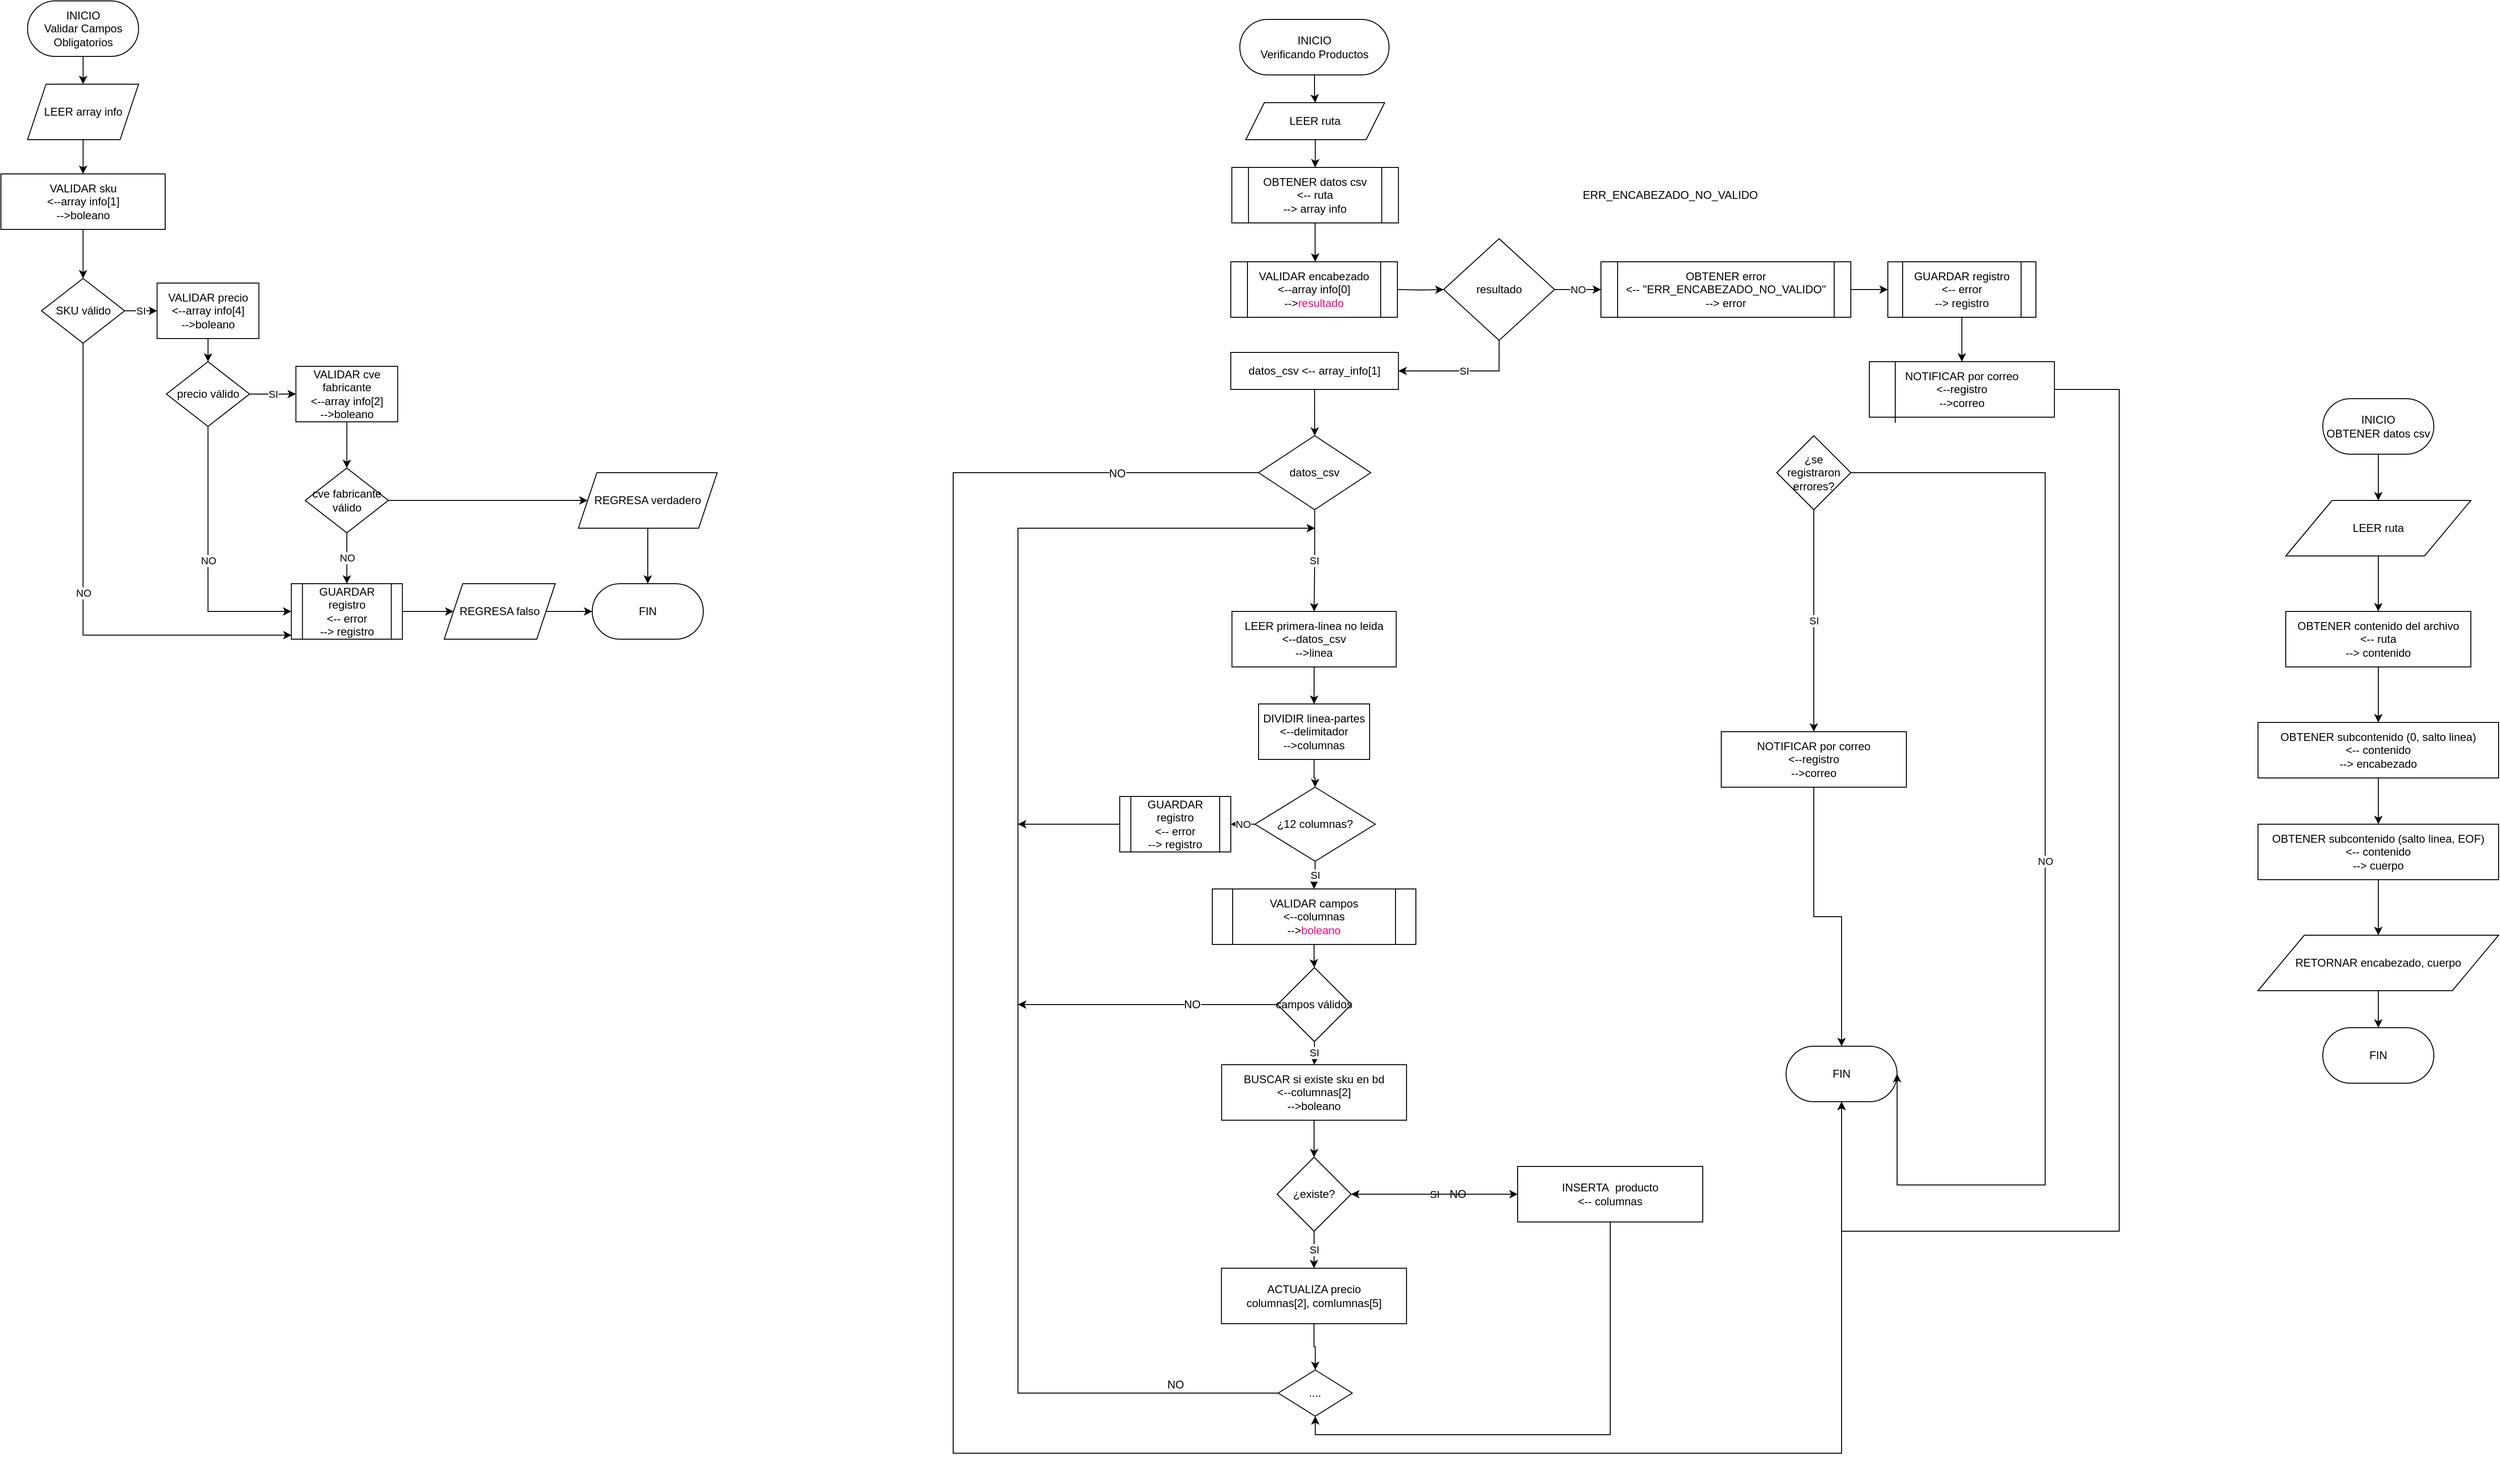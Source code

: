 <mxfile version="13.9.9" type="device"><diagram id="wq-LNz9LMEsoXXZL5C5H" name="Page-1"><mxGraphModel dx="3122" dy="3023" grid="1" gridSize="10" guides="1" tooltips="1" connect="1" arrows="1" fold="1" page="1" pageScale="1" pageWidth="850" pageHeight="1100" math="0" shadow="0"><root><mxCell id="0"/><mxCell id="1" parent="0"/><mxCell id="B69v4RJxtXjYAY9vQSKT-1" value="" style="edgeStyle=orthogonalEdgeStyle;rounded=0;orthogonalLoop=1;jettySize=auto;html=1;" parent="1" source="B69v4RJxtXjYAY9vQSKT-2" target="B69v4RJxtXjYAY9vQSKT-6" edge="1"><mxGeometry relative="1" as="geometry"/></mxCell><mxCell id="B69v4RJxtXjYAY9vQSKT-2" value="LEER primera-linea no leida&lt;br&gt;&amp;lt;--datos_csv&lt;br&gt;--&amp;gt;linea" style="rounded=0;whiteSpace=wrap;html=1;" parent="1" vertex="1"><mxGeometry x="301.25" y="-770" width="177.5" height="60" as="geometry"/></mxCell><mxCell id="B69v4RJxtXjYAY9vQSKT-3" value="" style="edgeStyle=orthogonalEdgeStyle;rounded=0;orthogonalLoop=1;jettySize=auto;html=1;" parent="1" source="B69v4RJxtXjYAY9vQSKT-4" target="B69v4RJxtXjYAY9vQSKT-19" edge="1"><mxGeometry relative="1" as="geometry"/></mxCell><mxCell id="B69v4RJxtXjYAY9vQSKT-4" value="BUSCAR si existe sku en bd&lt;br&gt;&amp;lt;--columnas[2]&lt;br&gt;--&amp;gt;boleano" style="rounded=0;whiteSpace=wrap;html=1;" parent="1" vertex="1"><mxGeometry x="290.13" y="-280" width="199.75" height="60" as="geometry"/></mxCell><mxCell id="B69v4RJxtXjYAY9vQSKT-5" value="" style="edgeStyle=orthogonalEdgeStyle;rounded=0;orthogonalLoop=1;jettySize=auto;html=1;" parent="1" source="B69v4RJxtXjYAY9vQSKT-6" target="B69v4RJxtXjYAY9vQSKT-9" edge="1"><mxGeometry relative="1" as="geometry"/></mxCell><mxCell id="B69v4RJxtXjYAY9vQSKT-6" value="DIVIDIR linea-partes&lt;br&gt;&amp;lt;--delimitador&lt;br&gt;--&amp;gt;columnas" style="rounded=0;whiteSpace=wrap;html=1;" parent="1" vertex="1"><mxGeometry x="330" y="-670" width="120" height="60" as="geometry"/></mxCell><mxCell id="B69v4RJxtXjYAY9vQSKT-7" value="NO" style="edgeStyle=orthogonalEdgeStyle;rounded=0;orthogonalLoop=1;jettySize=auto;html=1;" parent="1" source="B69v4RJxtXjYAY9vQSKT-9" target="B69v4RJxtXjYAY9vQSKT-15" edge="1"><mxGeometry relative="1" as="geometry"/></mxCell><mxCell id="B69v4RJxtXjYAY9vQSKT-8" value="SI" style="edgeStyle=orthogonalEdgeStyle;rounded=0;orthogonalLoop=1;jettySize=auto;html=1;" parent="1" source="B69v4RJxtXjYAY9vQSKT-9" target="B69v4RJxtXjYAY9vQSKT-56" edge="1"><mxGeometry relative="1" as="geometry"/></mxCell><mxCell id="B69v4RJxtXjYAY9vQSKT-9" value="&lt;div&gt;¿12 columnas?&lt;br&gt;&lt;/div&gt;" style="rhombus;whiteSpace=wrap;html=1;" parent="1" vertex="1"><mxGeometry x="326.13" y="-580" width="130" height="80" as="geometry"/></mxCell><mxCell id="B69v4RJxtXjYAY9vQSKT-10" value="FIN" style="rounded=1;whiteSpace=wrap;html=1;arcSize=50;" parent="1" vertex="1"><mxGeometry x="900" y="-300" width="120" height="60" as="geometry"/></mxCell><mxCell id="2RbPRnHCHs36aSr09o_B-2" style="edgeStyle=orthogonalEdgeStyle;rounded=0;orthogonalLoop=1;jettySize=auto;html=1;" edge="1" parent="1" source="B69v4RJxtXjYAY9vQSKT-12" target="2RbPRnHCHs36aSr09o_B-1"><mxGeometry relative="1" as="geometry"/></mxCell><mxCell id="B69v4RJxtXjYAY9vQSKT-12" value="&lt;div&gt;INICIO&lt;/div&gt;&lt;div&gt;Verificando Productos&lt;br&gt;&lt;/div&gt;" style="rounded=1;whiteSpace=wrap;html=1;arcSize=50;" parent="1" vertex="1"><mxGeometry x="309.75" y="-1410" width="161.25" height="60" as="geometry"/></mxCell><mxCell id="B69v4RJxtXjYAY9vQSKT-13" value="" style="edgeStyle=orthogonalEdgeStyle;rounded=0;orthogonalLoop=1;jettySize=auto;html=1;" parent="1" source="B69v4RJxtXjYAY9vQSKT-14" edge="1"><mxGeometry relative="1" as="geometry"><mxPoint x="391.2" y="-1148" as="targetPoint"/></mxGeometry></mxCell><mxCell id="B69v4RJxtXjYAY9vQSKT-14" value="&lt;div&gt;OBTENER datos csv &lt;br&gt;&lt;/div&gt;&lt;div&gt;&amp;lt;-- ruta&lt;/div&gt;&lt;div&gt;--&amp;gt; array info&lt;br&gt;&lt;/div&gt;" style="shape=process;whiteSpace=wrap;html=1;backgroundOutline=1;" parent="1" vertex="1"><mxGeometry x="301.13" y="-1250" width="180" height="60" as="geometry"/></mxCell><mxCell id="2RbPRnHCHs36aSr09o_B-27" style="edgeStyle=orthogonalEdgeStyle;rounded=0;orthogonalLoop=1;jettySize=auto;html=1;fontSize=12;" edge="1" parent="1" source="B69v4RJxtXjYAY9vQSKT-15"><mxGeometry relative="1" as="geometry"><mxPoint x="70" y="-540" as="targetPoint"/></mxGeometry></mxCell><mxCell id="B69v4RJxtXjYAY9vQSKT-15" value="&lt;div&gt;GUARDAR registro &lt;br&gt;&lt;/div&gt;&lt;div&gt;&amp;lt;-- error&lt;/div&gt;&lt;div&gt;--&amp;gt; registro&lt;/div&gt;" style="shape=process;whiteSpace=wrap;html=1;backgroundOutline=1;" parent="1" vertex="1"><mxGeometry x="180" y="-570" width="120" height="60" as="geometry"/></mxCell><mxCell id="B69v4RJxtXjYAY9vQSKT-17" value="SI" style="edgeStyle=orthogonalEdgeStyle;rounded=0;orthogonalLoop=1;jettySize=auto;html=1;" parent="1" source="B69v4RJxtXjYAY9vQSKT-19" target="B69v4RJxtXjYAY9vQSKT-21" edge="1"><mxGeometry relative="1" as="geometry"/></mxCell><mxCell id="B69v4RJxtXjYAY9vQSKT-18" value="SI" style="edgeStyle=orthogonalEdgeStyle;rounded=0;orthogonalLoop=1;jettySize=auto;html=1;" parent="1" source="B69v4RJxtXjYAY9vQSKT-19" target="B69v4RJxtXjYAY9vQSKT-23" edge="1"><mxGeometry relative="1" as="geometry"><Array as="points"><mxPoint x="520" y="-140"/><mxPoint x="520" y="-140"/></Array></mxGeometry></mxCell><mxCell id="B69v4RJxtXjYAY9vQSKT-19" value="&lt;div&gt;¿existe?&lt;br&gt;&lt;/div&gt;" style="rhombus;whiteSpace=wrap;html=1;" parent="1" vertex="1"><mxGeometry x="350" y="-180" width="80" height="80" as="geometry"/></mxCell><mxCell id="2RbPRnHCHs36aSr09o_B-34" style="edgeStyle=orthogonalEdgeStyle;rounded=0;orthogonalLoop=1;jettySize=auto;html=1;fontSize=12;" edge="1" parent="1" source="B69v4RJxtXjYAY9vQSKT-21" target="2RbPRnHCHs36aSr09o_B-24"><mxGeometry relative="1" as="geometry"/></mxCell><mxCell id="B69v4RJxtXjYAY9vQSKT-21" value="&lt;div&gt;ACTUALIZA precio&lt;/div&gt;&lt;div&gt;columnas[2], comlumnas[5]&lt;/div&gt;" style="shape=parallelogram;perimeter=parallelogramPerimeter;whiteSpace=wrap;html=1;fixedSize=1;size=-9.88;" parent="1" vertex="1"><mxGeometry x="289.88" y="-60" width="200" height="60" as="geometry"/></mxCell><mxCell id="2RbPRnHCHs36aSr09o_B-33" style="edgeStyle=orthogonalEdgeStyle;rounded=0;orthogonalLoop=1;jettySize=auto;html=1;entryX=0.5;entryY=1;entryDx=0;entryDy=0;fontSize=12;" edge="1" parent="1" source="B69v4RJxtXjYAY9vQSKT-23" target="2RbPRnHCHs36aSr09o_B-24"><mxGeometry relative="1" as="geometry"><Array as="points"><mxPoint x="710" y="120"/><mxPoint x="391" y="120"/></Array></mxGeometry></mxCell><mxCell id="B69v4RJxtXjYAY9vQSKT-23" value="INSERTA&amp;nbsp; producto&lt;div&gt;&amp;lt;-- columnas&lt;/div&gt;" style="shape=parallelogram;perimeter=parallelogramPerimeter;whiteSpace=wrap;html=1;fixedSize=1;size=-9.88;" parent="1" vertex="1"><mxGeometry x="610" y="-170" width="200" height="60" as="geometry"/></mxCell><mxCell id="B69v4RJxtXjYAY9vQSKT-24" style="edgeStyle=orthogonalEdgeStyle;rounded=0;orthogonalLoop=1;jettySize=auto;html=1;" parent="1" source="B69v4RJxtXjYAY9vQSKT-25" target="B69v4RJxtXjYAY9vQSKT-10" edge="1"><mxGeometry relative="1" as="geometry"/></mxCell><mxCell id="B69v4RJxtXjYAY9vQSKT-25" value="&lt;div&gt;NOTIFICAR por correo&lt;/div&gt;&lt;div&gt;&amp;lt;--registro&lt;/div&gt;&lt;div&gt;--&amp;gt;correo&lt;br&gt;&lt;/div&gt;" style="shape=parallelogram;perimeter=parallelogramPerimeter;whiteSpace=wrap;html=1;fixedSize=1;size=-20;" parent="1" vertex="1"><mxGeometry x="830" y="-640" width="200" height="60" as="geometry"/></mxCell><mxCell id="B69v4RJxtXjYAY9vQSKT-26" value="SI" style="edgeStyle=orthogonalEdgeStyle;rounded=0;orthogonalLoop=1;jettySize=auto;html=1;" parent="1" source="B69v4RJxtXjYAY9vQSKT-28" target="B69v4RJxtXjYAY9vQSKT-25" edge="1"><mxGeometry relative="1" as="geometry"/></mxCell><mxCell id="B69v4RJxtXjYAY9vQSKT-27" value="NO" style="edgeStyle=orthogonalEdgeStyle;rounded=0;orthogonalLoop=1;jettySize=auto;html=1;entryX=1;entryY=0.5;entryDx=0;entryDy=0;" parent="1" source="B69v4RJxtXjYAY9vQSKT-28" target="B69v4RJxtXjYAY9vQSKT-10" edge="1"><mxGeometry relative="1" as="geometry"><mxPoint x="1180" y="-144" as="targetPoint"/><Array as="points"><mxPoint x="1180" y="-920"/><mxPoint x="1180" y="-150"/></Array></mxGeometry></mxCell><mxCell id="B69v4RJxtXjYAY9vQSKT-28" value="&lt;div&gt;¿se registraron errores?&lt;br&gt;&lt;/div&gt;" style="rhombus;whiteSpace=wrap;html=1;" parent="1" vertex="1"><mxGeometry x="890" y="-960" width="80" height="80" as="geometry"/></mxCell><mxCell id="B69v4RJxtXjYAY9vQSKT-29" value="" style="edgeStyle=orthogonalEdgeStyle;rounded=0;orthogonalLoop=1;jettySize=auto;html=1;" parent="1" source="B69v4RJxtXjYAY9vQSKT-30" target="B69v4RJxtXjYAY9vQSKT-32" edge="1"><mxGeometry relative="1" as="geometry"/></mxCell><mxCell id="B69v4RJxtXjYAY9vQSKT-30" value="&lt;div&gt;INICIO&lt;/div&gt;OBTENER datos csv" style="rounded=1;whiteSpace=wrap;html=1;arcSize=50;" parent="1" vertex="1"><mxGeometry x="1480" y="-1000" width="120" height="60" as="geometry"/></mxCell><mxCell id="B69v4RJxtXjYAY9vQSKT-31" value="" style="edgeStyle=orthogonalEdgeStyle;rounded=0;orthogonalLoop=1;jettySize=auto;html=1;" parent="1" source="B69v4RJxtXjYAY9vQSKT-32" target="B69v4RJxtXjYAY9vQSKT-34" edge="1"><mxGeometry relative="1" as="geometry"/></mxCell><mxCell id="B69v4RJxtXjYAY9vQSKT-32" value="LEER ruta" style="shape=parallelogram;perimeter=parallelogramPerimeter;whiteSpace=wrap;html=1;fixedSize=1;size=50;" parent="1" vertex="1"><mxGeometry x="1440" y="-890" width="200" height="60" as="geometry"/></mxCell><mxCell id="B69v4RJxtXjYAY9vQSKT-33" value="" style="edgeStyle=orthogonalEdgeStyle;rounded=0;orthogonalLoop=1;jettySize=auto;html=1;" parent="1" source="B69v4RJxtXjYAY9vQSKT-34" target="B69v4RJxtXjYAY9vQSKT-36" edge="1"><mxGeometry relative="1" as="geometry"/></mxCell><mxCell id="B69v4RJxtXjYAY9vQSKT-34" value="&lt;div&gt;OBTENER contenido del archivo&lt;/div&gt;&lt;div&gt;&amp;lt;-- ruta&lt;/div&gt;&lt;div&gt;--&amp;gt; contenido&lt;br&gt;&lt;/div&gt;" style="shape=parallelogram;perimeter=parallelogramPerimeter;whiteSpace=wrap;html=1;fixedSize=1;size=-15;" parent="1" vertex="1"><mxGeometry x="1440" y="-770" width="200" height="60" as="geometry"/></mxCell><mxCell id="B69v4RJxtXjYAY9vQSKT-35" value="" style="edgeStyle=orthogonalEdgeStyle;rounded=0;orthogonalLoop=1;jettySize=auto;html=1;" parent="1" source="B69v4RJxtXjYAY9vQSKT-36" target="B69v4RJxtXjYAY9vQSKT-38" edge="1"><mxGeometry relative="1" as="geometry"/></mxCell><mxCell id="B69v4RJxtXjYAY9vQSKT-36" value="&lt;div&gt;OBTENER subcontenido (0, salto linea)&lt;br&gt;&lt;/div&gt;&lt;div&gt;&amp;lt;-- contenido&lt;/div&gt;&lt;div&gt;--&amp;gt; encabezado&lt;/div&gt;" style="shape=parallelogram;perimeter=parallelogramPerimeter;whiteSpace=wrap;html=1;fixedSize=1;size=-15;" parent="1" vertex="1"><mxGeometry x="1410" y="-650" width="260" height="60" as="geometry"/></mxCell><mxCell id="B69v4RJxtXjYAY9vQSKT-37" value="" style="edgeStyle=orthogonalEdgeStyle;rounded=0;orthogonalLoop=1;jettySize=auto;html=1;" parent="1" source="B69v4RJxtXjYAY9vQSKT-38" target="B69v4RJxtXjYAY9vQSKT-40" edge="1"><mxGeometry relative="1" as="geometry"/></mxCell><mxCell id="B69v4RJxtXjYAY9vQSKT-38" value="&lt;div&gt;OBTENER subcontenido (salto linea, EOF)&lt;br&gt;&lt;/div&gt;&lt;div&gt;&amp;lt;-- contenido&lt;/div&gt;&lt;div&gt;--&amp;gt; cuerpo&lt;br&gt;&lt;/div&gt;" style="shape=parallelogram;perimeter=parallelogramPerimeter;whiteSpace=wrap;html=1;fixedSize=1;size=-15;" parent="1" vertex="1"><mxGeometry x="1410" y="-540" width="260" height="60" as="geometry"/></mxCell><mxCell id="B69v4RJxtXjYAY9vQSKT-39" value="" style="edgeStyle=orthogonalEdgeStyle;rounded=0;orthogonalLoop=1;jettySize=auto;html=1;" parent="1" source="B69v4RJxtXjYAY9vQSKT-40" target="B69v4RJxtXjYAY9vQSKT-41" edge="1"><mxGeometry relative="1" as="geometry"/></mxCell><mxCell id="B69v4RJxtXjYAY9vQSKT-40" value="RETORNAR encabezado, cuerpo" style="shape=parallelogram;perimeter=parallelogramPerimeter;whiteSpace=wrap;html=1;fixedSize=1;size=50;" parent="1" vertex="1"><mxGeometry x="1410" y="-420" width="260" height="60" as="geometry"/></mxCell><mxCell id="B69v4RJxtXjYAY9vQSKT-41" value="FIN" style="rounded=1;whiteSpace=wrap;html=1;arcSize=50;" parent="1" vertex="1"><mxGeometry x="1480" y="-320" width="120" height="60" as="geometry"/></mxCell><mxCell id="B69v4RJxtXjYAY9vQSKT-42" value="SI" style="edgeStyle=orthogonalEdgeStyle;rounded=0;orthogonalLoop=1;jettySize=auto;html=1;" parent="1" source="B69v4RJxtXjYAY9vQSKT-44" target="B69v4RJxtXjYAY9vQSKT-2" edge="1"><mxGeometry relative="1" as="geometry"/></mxCell><mxCell id="2RbPRnHCHs36aSr09o_B-21" style="edgeStyle=orthogonalEdgeStyle;rounded=0;orthogonalLoop=1;jettySize=auto;html=1;fontSize=12;" edge="1" parent="1" source="B69v4RJxtXjYAY9vQSKT-44" target="B69v4RJxtXjYAY9vQSKT-10"><mxGeometry relative="1" as="geometry"><mxPoint x="-60" y="80" as="targetPoint"/><Array as="points"><mxPoint y="-920"/><mxPoint y="140"/><mxPoint x="960" y="140"/></Array></mxGeometry></mxCell><mxCell id="2RbPRnHCHs36aSr09o_B-22" value="NO" style="edgeLabel;html=1;align=center;verticalAlign=middle;resizable=0;points=[];fontSize=12;" vertex="1" connectable="0" parent="2RbPRnHCHs36aSr09o_B-21"><mxGeometry x="-0.888" y="1" relative="1" as="geometry"><mxPoint as="offset"/></mxGeometry></mxCell><mxCell id="B69v4RJxtXjYAY9vQSKT-44" value="&lt;div&gt;datos_csv&lt;/div&gt;" style="rhombus;whiteSpace=wrap;html=1;direction=south;" parent="1" vertex="1"><mxGeometry x="330" y="-960" width="121.25" height="80" as="geometry"/></mxCell><mxCell id="B69v4RJxtXjYAY9vQSKT-45" style="edgeStyle=orthogonalEdgeStyle;rounded=0;orthogonalLoop=1;jettySize=auto;html=1;" parent="1" target="B69v4RJxtXjYAY9vQSKT-49" edge="1"><mxGeometry relative="1" as="geometry"><mxPoint x="479.88" y="-1118" as="sourcePoint"/></mxGeometry></mxCell><mxCell id="B69v4RJxtXjYAY9vQSKT-47" value="NO" style="edgeStyle=orthogonalEdgeStyle;rounded=0;orthogonalLoop=1;jettySize=auto;html=1;" parent="1" source="B69v4RJxtXjYAY9vQSKT-49" target="2RbPRnHCHs36aSr09o_B-10" edge="1"><mxGeometry relative="1" as="geometry"><mxPoint x="710" y="-1118" as="targetPoint"/></mxGeometry></mxCell><mxCell id="B69v4RJxtXjYAY9vQSKT-48" value="SI" style="edgeStyle=orthogonalEdgeStyle;rounded=0;orthogonalLoop=1;jettySize=auto;html=1;exitX=0.5;exitY=1;exitDx=0;exitDy=0;entryX=1;entryY=0.5;entryDx=0;entryDy=0;" parent="1" source="B69v4RJxtXjYAY9vQSKT-49" target="2RbPRnHCHs36aSr09o_B-18" edge="1"><mxGeometry relative="1" as="geometry"><Array as="points"><mxPoint x="590" y="-1030"/></Array><mxPoint x="371" y="-1040" as="targetPoint"/></mxGeometry></mxCell><mxCell id="B69v4RJxtXjYAY9vQSKT-49" value="&lt;div&gt;resultado&lt;/div&gt;" style="rhombus;whiteSpace=wrap;html=1;" parent="1" vertex="1"><mxGeometry x="530" y="-1173" width="119.87" height="110" as="geometry"/></mxCell><mxCell id="2RbPRnHCHs36aSr09o_B-14" style="edgeStyle=orthogonalEdgeStyle;rounded=0;orthogonalLoop=1;jettySize=auto;html=1;fontSize=12;" edge="1" parent="1" source="B69v4RJxtXjYAY9vQSKT-51" target="2RbPRnHCHs36aSr09o_B-13"><mxGeometry relative="1" as="geometry"/></mxCell><mxCell id="B69v4RJxtXjYAY9vQSKT-51" value="&lt;div&gt;GUARDAR registro &lt;br&gt;&lt;/div&gt;&lt;div&gt;&amp;lt;-- error&lt;/div&gt;&lt;div&gt;--&amp;gt; registro&lt;/div&gt;" style="shape=process;whiteSpace=wrap;html=1;backgroundOutline=1;" parent="1" vertex="1"><mxGeometry x="1010" y="-1148" width="160" height="60" as="geometry"/></mxCell><mxCell id="B69v4RJxtXjYAY9vQSKT-52" value="SI" style="edgeStyle=orthogonalEdgeStyle;rounded=0;orthogonalLoop=1;jettySize=auto;html=1;" parent="1" source="B69v4RJxtXjYAY9vQSKT-54" target="B69v4RJxtXjYAY9vQSKT-4" edge="1"><mxGeometry relative="1" as="geometry"/></mxCell><mxCell id="2RbPRnHCHs36aSr09o_B-28" style="edgeStyle=orthogonalEdgeStyle;rounded=0;orthogonalLoop=1;jettySize=auto;html=1;fontSize=12;" edge="1" parent="1" source="B69v4RJxtXjYAY9vQSKT-54"><mxGeometry relative="1" as="geometry"><mxPoint x="70" y="-345" as="targetPoint"/></mxGeometry></mxCell><mxCell id="2RbPRnHCHs36aSr09o_B-29" value="NO" style="edgeLabel;html=1;align=center;verticalAlign=middle;resizable=0;points=[];fontSize=12;" vertex="1" connectable="0" parent="2RbPRnHCHs36aSr09o_B-28"><mxGeometry x="-0.341" relative="1" as="geometry"><mxPoint as="offset"/></mxGeometry></mxCell><mxCell id="B69v4RJxtXjYAY9vQSKT-54" value="campos&amp;nbsp;&lt;span&gt;válidos&lt;/span&gt;" style="rhombus;whiteSpace=wrap;html=1;" parent="1" vertex="1"><mxGeometry x="350.38" y="-385" width="80" height="80" as="geometry"/></mxCell><mxCell id="B69v4RJxtXjYAY9vQSKT-55" value="" style="edgeStyle=orthogonalEdgeStyle;rounded=0;orthogonalLoop=1;jettySize=auto;html=1;" parent="1" source="B69v4RJxtXjYAY9vQSKT-56" target="B69v4RJxtXjYAY9vQSKT-54" edge="1"><mxGeometry relative="1" as="geometry"/></mxCell><mxCell id="B69v4RJxtXjYAY9vQSKT-56" value="VALIDAR campos&lt;br&gt;&amp;lt;--columnas&lt;br&gt;--&amp;gt;&lt;font color=&quot;#ff0080&quot;&gt;boleano&lt;/font&gt;" style="shape=process;whiteSpace=wrap;html=1;backgroundOutline=1;" parent="1" vertex="1"><mxGeometry x="280" y="-470" width="220" height="60" as="geometry"/></mxCell><mxCell id="B69v4RJxtXjYAY9vQSKT-57" value="" style="edgeStyle=orthogonalEdgeStyle;rounded=0;orthogonalLoop=1;jettySize=auto;html=1;" parent="1" source="B69v4RJxtXjYAY9vQSKT-58" target="B69v4RJxtXjYAY9vQSKT-75" edge="1"><mxGeometry relative="1" as="geometry"/></mxCell><mxCell id="B69v4RJxtXjYAY9vQSKT-58" value="VALIDAR precio&lt;br&gt;&amp;lt;--array info[4]&lt;br&gt;--&amp;gt;boleano" style="rounded=0;whiteSpace=wrap;html=1;" parent="1" vertex="1"><mxGeometry x="-860.25" y="-1125" width="110" height="60" as="geometry"/></mxCell><mxCell id="B69v4RJxtXjYAY9vQSKT-59" value="" style="edgeStyle=orthogonalEdgeStyle;rounded=0;orthogonalLoop=1;jettySize=auto;html=1;" parent="1" source="B69v4RJxtXjYAY9vQSKT-60" target="B69v4RJxtXjYAY9vQSKT-66" edge="1"><mxGeometry relative="1" as="geometry"/></mxCell><mxCell id="B69v4RJxtXjYAY9vQSKT-60" value="VALIDAR sku&lt;br&gt;&amp;lt;--array info[1]&lt;br&gt;--&amp;gt;boleano" style="rounded=0;whiteSpace=wrap;html=1;" parent="1" vertex="1"><mxGeometry x="-1029" y="-1243" width="177.5" height="60" as="geometry"/></mxCell><mxCell id="B69v4RJxtXjYAY9vQSKT-61" value="" style="edgeStyle=orthogonalEdgeStyle;rounded=0;orthogonalLoop=1;jettySize=auto;html=1;" parent="1" source="B69v4RJxtXjYAY9vQSKT-62" target="B69v4RJxtXjYAY9vQSKT-68" edge="1"><mxGeometry relative="1" as="geometry"/></mxCell><mxCell id="B69v4RJxtXjYAY9vQSKT-62" value="&lt;div&gt;INICIO&lt;/div&gt;&lt;div&gt;Validar Campos Obligatorios&lt;br&gt;&lt;/div&gt;" style="rounded=1;whiteSpace=wrap;html=1;arcSize=50;" parent="1" vertex="1"><mxGeometry x="-1000.25" y="-1430" width="120" height="60" as="geometry"/></mxCell><mxCell id="B69v4RJxtXjYAY9vQSKT-63" value="FIN" style="rounded=1;whiteSpace=wrap;html=1;arcSize=50;" parent="1" vertex="1"><mxGeometry x="-390" y="-800" width="120" height="60" as="geometry"/></mxCell><mxCell id="B69v4RJxtXjYAY9vQSKT-64" value="NO" style="edgeStyle=orthogonalEdgeStyle;rounded=0;orthogonalLoop=1;jettySize=auto;html=1;entryX=0.002;entryY=0.927;entryDx=0;entryDy=0;entryPerimeter=0;" parent="1" source="B69v4RJxtXjYAY9vQSKT-66" target="B69v4RJxtXjYAY9vQSKT-82" edge="1"><mxGeometry relative="1" as="geometry"><Array as="points"><mxPoint x="-940" y="-744"/></Array></mxGeometry></mxCell><mxCell id="B69v4RJxtXjYAY9vQSKT-65" value="SI" style="edgeStyle=orthogonalEdgeStyle;rounded=0;orthogonalLoop=1;jettySize=auto;html=1;" parent="1" source="B69v4RJxtXjYAY9vQSKT-66" target="B69v4RJxtXjYAY9vQSKT-58" edge="1"><mxGeometry relative="1" as="geometry"/></mxCell><mxCell id="B69v4RJxtXjYAY9vQSKT-66" value="SKU válido" style="rhombus;whiteSpace=wrap;html=1;" parent="1" vertex="1"><mxGeometry x="-985.18" y="-1130" width="89.87" height="70" as="geometry"/></mxCell><mxCell id="B69v4RJxtXjYAY9vQSKT-67" value="" style="edgeStyle=orthogonalEdgeStyle;rounded=0;orthogonalLoop=1;jettySize=auto;html=1;" parent="1" source="B69v4RJxtXjYAY9vQSKT-68" target="B69v4RJxtXjYAY9vQSKT-60" edge="1"><mxGeometry relative="1" as="geometry"/></mxCell><mxCell id="B69v4RJxtXjYAY9vQSKT-68" value="LEER array info" style="shape=parallelogram;perimeter=parallelogramPerimeter;whiteSpace=wrap;html=1;fixedSize=1;" parent="1" vertex="1"><mxGeometry x="-1000.25" y="-1340" width="120" height="60" as="geometry"/></mxCell><mxCell id="B69v4RJxtXjYAY9vQSKT-69" value="" style="edgeStyle=orthogonalEdgeStyle;rounded=0;orthogonalLoop=1;jettySize=auto;html=1;" parent="1" source="B69v4RJxtXjYAY9vQSKT-70" target="B69v4RJxtXjYAY9vQSKT-63" edge="1"><mxGeometry relative="1" as="geometry"/></mxCell><mxCell id="B69v4RJxtXjYAY9vQSKT-70" value="REGRESA falso" style="shape=parallelogram;perimeter=parallelogramPerimeter;whiteSpace=wrap;html=1;fixedSize=1;" parent="1" vertex="1"><mxGeometry x="-550" y="-800" width="120" height="60" as="geometry"/></mxCell><mxCell id="B69v4RJxtXjYAY9vQSKT-71" value="" style="edgeStyle=orthogonalEdgeStyle;rounded=0;orthogonalLoop=1;jettySize=auto;html=1;" parent="1" source="B69v4RJxtXjYAY9vQSKT-72" target="B69v4RJxtXjYAY9vQSKT-63" edge="1"><mxGeometry relative="1" as="geometry"/></mxCell><mxCell id="B69v4RJxtXjYAY9vQSKT-72" value="REGRESA verdadero" style="shape=parallelogram;perimeter=parallelogramPerimeter;whiteSpace=wrap;html=1;fixedSize=1;" parent="1" vertex="1"><mxGeometry x="-405" y="-920" width="150" height="60" as="geometry"/></mxCell><mxCell id="B69v4RJxtXjYAY9vQSKT-73" value="SI" style="edgeStyle=orthogonalEdgeStyle;rounded=0;orthogonalLoop=1;jettySize=auto;html=1;" parent="1" source="B69v4RJxtXjYAY9vQSKT-75" target="B69v4RJxtXjYAY9vQSKT-77" edge="1"><mxGeometry relative="1" as="geometry"/></mxCell><mxCell id="B69v4RJxtXjYAY9vQSKT-74" value="NO" style="edgeStyle=orthogonalEdgeStyle;rounded=0;orthogonalLoop=1;jettySize=auto;html=1;entryX=0;entryY=0.5;entryDx=0;entryDy=0;" parent="1" source="B69v4RJxtXjYAY9vQSKT-75" target="B69v4RJxtXjYAY9vQSKT-82" edge="1"><mxGeometry relative="1" as="geometry"><Array as="points"><mxPoint x="-805" y="-770"/></Array></mxGeometry></mxCell><mxCell id="B69v4RJxtXjYAY9vQSKT-75" value="precio válido" style="rhombus;whiteSpace=wrap;html=1;" parent="1" vertex="1"><mxGeometry x="-850.19" y="-1040" width="89.87" height="70" as="geometry"/></mxCell><mxCell id="B69v4RJxtXjYAY9vQSKT-76" value="" style="edgeStyle=orthogonalEdgeStyle;rounded=0;orthogonalLoop=1;jettySize=auto;html=1;" parent="1" source="B69v4RJxtXjYAY9vQSKT-77" target="B69v4RJxtXjYAY9vQSKT-80" edge="1"><mxGeometry relative="1" as="geometry"/></mxCell><mxCell id="B69v4RJxtXjYAY9vQSKT-77" value="VALIDAR cve fabricante&lt;br&gt;&amp;lt;--array info[2]&lt;br&gt;--&amp;gt;boleano" style="rounded=0;whiteSpace=wrap;html=1;" parent="1" vertex="1"><mxGeometry x="-710.25" y="-1035" width="110" height="60" as="geometry"/></mxCell><mxCell id="B69v4RJxtXjYAY9vQSKT-78" value="NO" style="edgeStyle=orthogonalEdgeStyle;rounded=0;orthogonalLoop=1;jettySize=auto;html=1;" parent="1" source="B69v4RJxtXjYAY9vQSKT-80" target="B69v4RJxtXjYAY9vQSKT-82" edge="1"><mxGeometry relative="1" as="geometry"/></mxCell><mxCell id="B69v4RJxtXjYAY9vQSKT-79" style="edgeStyle=orthogonalEdgeStyle;rounded=0;orthogonalLoop=1;jettySize=auto;html=1;entryX=0;entryY=0.5;entryDx=0;entryDy=0;" parent="1" source="B69v4RJxtXjYAY9vQSKT-80" target="B69v4RJxtXjYAY9vQSKT-72" edge="1"><mxGeometry relative="1" as="geometry"/></mxCell><mxCell id="B69v4RJxtXjYAY9vQSKT-80" value="cve fabricante válido" style="rhombus;whiteSpace=wrap;html=1;" parent="1" vertex="1"><mxGeometry x="-700.18" y="-925" width="89.87" height="70" as="geometry"/></mxCell><mxCell id="B69v4RJxtXjYAY9vQSKT-81" value="" style="edgeStyle=orthogonalEdgeStyle;rounded=0;orthogonalLoop=1;jettySize=auto;html=1;" parent="1" source="B69v4RJxtXjYAY9vQSKT-82" target="B69v4RJxtXjYAY9vQSKT-70" edge="1"><mxGeometry relative="1" as="geometry"/></mxCell><mxCell id="B69v4RJxtXjYAY9vQSKT-82" value="&lt;div&gt;GUARDAR registro &lt;br&gt;&lt;/div&gt;&lt;div&gt;&amp;lt;-- error&lt;/div&gt;&lt;div&gt;--&amp;gt; registro&lt;/div&gt;" style="shape=process;whiteSpace=wrap;html=1;backgroundOutline=1;" parent="1" vertex="1"><mxGeometry x="-715.18" y="-800" width="120" height="60" as="geometry"/></mxCell><mxCell id="2RbPRnHCHs36aSr09o_B-3" style="edgeStyle=orthogonalEdgeStyle;rounded=0;orthogonalLoop=1;jettySize=auto;html=1;" edge="1" parent="1" source="2RbPRnHCHs36aSr09o_B-1" target="B69v4RJxtXjYAY9vQSKT-14"><mxGeometry relative="1" as="geometry"/></mxCell><mxCell id="2RbPRnHCHs36aSr09o_B-1" value="LEER ruta" style="shape=parallelogram;perimeter=parallelogramPerimeter;whiteSpace=wrap;html=1;fixedSize=1;" vertex="1" parent="1"><mxGeometry x="316.25" y="-1320" width="150" height="40" as="geometry"/></mxCell><mxCell id="2RbPRnHCHs36aSr09o_B-4" value="VALIDAR encabezado&lt;br&gt;&amp;lt;--array info[0]&lt;br&gt;--&amp;gt;&lt;font color=&quot;#ff0080&quot;&gt;resultado&lt;/font&gt;" style="shape=process;whiteSpace=wrap;html=1;backgroundOutline=1;" vertex="1" parent="1"><mxGeometry x="300" y="-1148" width="180" height="60" as="geometry"/></mxCell><mxCell id="2RbPRnHCHs36aSr09o_B-8" value="ERR_ENCABEZADO_NO_VALIDO" style="text;html=1;strokeColor=none;fillColor=none;align=center;verticalAlign=middle;whiteSpace=wrap;rounded=0;fontSize=12;" vertex="1" parent="1"><mxGeometry x="660" y="-1241.5" width="230" height="43" as="geometry"/></mxCell><mxCell id="2RbPRnHCHs36aSr09o_B-11" style="edgeStyle=orthogonalEdgeStyle;rounded=0;orthogonalLoop=1;jettySize=auto;html=1;fontSize=12;" edge="1" parent="1" source="2RbPRnHCHs36aSr09o_B-10" target="B69v4RJxtXjYAY9vQSKT-51"><mxGeometry relative="1" as="geometry"/></mxCell><mxCell id="2RbPRnHCHs36aSr09o_B-10" value="OBTENER error&lt;br&gt;&amp;lt;-- &quot;ERR_ENCABEZADO_NO_VALIDO&quot;&lt;br&gt;--&amp;gt; error" style="shape=process;whiteSpace=wrap;html=1;backgroundOutline=1;fontSize=12;size=0.067;" vertex="1" parent="1"><mxGeometry x="700" y="-1148" width="270" height="60" as="geometry"/></mxCell><mxCell id="2RbPRnHCHs36aSr09o_B-17" style="edgeStyle=orthogonalEdgeStyle;rounded=0;orthogonalLoop=1;jettySize=auto;html=1;entryX=0.5;entryY=1;entryDx=0;entryDy=0;fontSize=12;" edge="1" parent="1" source="2RbPRnHCHs36aSr09o_B-13" target="B69v4RJxtXjYAY9vQSKT-10"><mxGeometry relative="1" as="geometry"><Array as="points"><mxPoint x="1260" y="-1010"/><mxPoint x="1260" y="-100"/><mxPoint x="960" y="-100"/></Array></mxGeometry></mxCell><mxCell id="2RbPRnHCHs36aSr09o_B-13" value="&lt;div&gt;NOTIFICAR por correo&lt;/div&gt;&lt;div&gt;&amp;lt;--registro&lt;/div&gt;&lt;div&gt;--&amp;gt;correo&lt;br&gt;&lt;/div&gt;" style="shape=parallelogram;perimeter=parallelogramPerimeter;whiteSpace=wrap;html=1;fixedSize=1;size=-20;" vertex="1" parent="1"><mxGeometry x="990" y="-1040" width="200" height="60" as="geometry"/></mxCell><mxCell id="2RbPRnHCHs36aSr09o_B-16" value="" style="endArrow=none;html=1;fontSize=12;exitX=0.14;exitY=1.1;exitDx=0;exitDy=0;exitPerimeter=0;" edge="1" parent="1" source="2RbPRnHCHs36aSr09o_B-13"><mxGeometry width="50" height="50" relative="1" as="geometry"><mxPoint x="990" y="-990" as="sourcePoint"/><mxPoint x="1018" y="-1040" as="targetPoint"/><Array as="points"><mxPoint x="1018" y="-1020"/></Array></mxGeometry></mxCell><mxCell id="2RbPRnHCHs36aSr09o_B-19" style="edgeStyle=orthogonalEdgeStyle;rounded=0;orthogonalLoop=1;jettySize=auto;html=1;fontSize=12;" edge="1" parent="1" source="2RbPRnHCHs36aSr09o_B-18" target="B69v4RJxtXjYAY9vQSKT-44"><mxGeometry relative="1" as="geometry"/></mxCell><mxCell id="2RbPRnHCHs36aSr09o_B-18" value="datos_csv &amp;lt;-- array_info[1]" style="rounded=0;whiteSpace=wrap;html=1;fontSize=12;" vertex="1" parent="1"><mxGeometry x="300" y="-1050" width="181.13" height="40" as="geometry"/></mxCell><mxCell id="2RbPRnHCHs36aSr09o_B-25" style="edgeStyle=orthogonalEdgeStyle;rounded=0;orthogonalLoop=1;jettySize=auto;html=1;fontSize=12;" edge="1" parent="1" source="2RbPRnHCHs36aSr09o_B-24"><mxGeometry relative="1" as="geometry"><mxPoint x="391" y="-860" as="targetPoint"/><Array as="points"><mxPoint x="70" y="75"/><mxPoint x="70" y="-860"/></Array></mxGeometry></mxCell><mxCell id="2RbPRnHCHs36aSr09o_B-26" value="NO" style="edgeLabel;html=1;align=center;verticalAlign=middle;resizable=0;points=[];fontSize=12;" vertex="1" connectable="0" parent="2RbPRnHCHs36aSr09o_B-25"><mxGeometry x="0.163" y="3" relative="1" as="geometry"><mxPoint x="173" y="603.75" as="offset"/></mxGeometry></mxCell><mxCell id="2RbPRnHCHs36aSr09o_B-24" value="&lt;div&gt;....&lt;br&gt;&lt;/div&gt;" style="rhombus;whiteSpace=wrap;html=1;" vertex="1" parent="1"><mxGeometry x="351.25" y="50" width="80" height="50" as="geometry"/></mxCell><mxCell id="2RbPRnHCHs36aSr09o_B-31" value="" style="edgeStyle=orthogonalEdgeStyle;rounded=0;orthogonalLoop=1;jettySize=auto;html=1;fontSize=12;" edge="1" parent="1" source="2RbPRnHCHs36aSr09o_B-30" target="B69v4RJxtXjYAY9vQSKT-19"><mxGeometry relative="1" as="geometry"/></mxCell><mxCell id="2RbPRnHCHs36aSr09o_B-30" value="NO" style="text;html=1;align=center;verticalAlign=middle;resizable=0;points=[];autosize=1;fontSize=12;" vertex="1" parent="1"><mxGeometry x="530" y="-150" width="30" height="20" as="geometry"/></mxCell></root></mxGraphModel></diagram></mxfile>